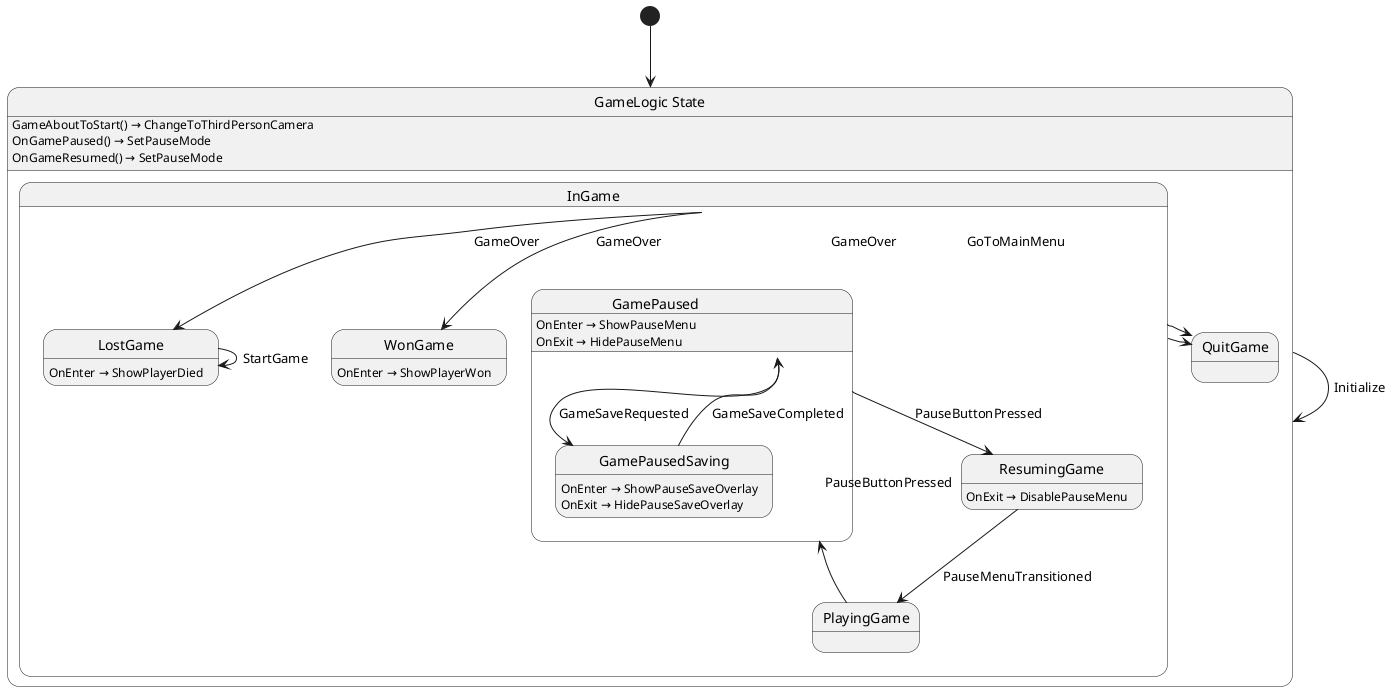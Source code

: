 @startuml GameLogic
state "GameLogic State" as GameDemo_GameLogic_State {
  state "InGame" as GameDemo_GameLogic_State_InGame {
    state "GamePaused" as GameDemo_GameLogic_State_GamePaused {
      state "GamePausedSaving" as GameDemo_GameLogic_State_GamePausedSaving {
        GameDemo_GameLogic_State_GamePausedSaving : OnEnter → ShowPauseSaveOverlay
        GameDemo_GameLogic_State_GamePausedSaving : OnExit → HidePauseSaveOverlay
      }
      GameDemo_GameLogic_State_GamePaused : OnEnter → ShowPauseMenu
      GameDemo_GameLogic_State_GamePaused : OnExit → HidePauseMenu
    }
    state "LostGame" as GameDemo_GameLogic_State_LostGame {
      GameDemo_GameLogic_State_LostGame : OnEnter → ShowPlayerDied
    }
    state "PlayingGame" as GameDemo_GameLogic_State_PlayingGame
    state "ResumingGame" as GameDemo_GameLogic_State_ResumingGame {
      GameDemo_GameLogic_State_ResumingGame : OnExit → DisablePauseMenu
    }
    state "WonGame" as GameDemo_GameLogic_State_WonGame {
      GameDemo_GameLogic_State_WonGame : OnEnter → ShowPlayerWon
    }
  }
  state "QuitGame" as GameDemo_GameLogic_State_QuitGame
  GameDemo_GameLogic_State : GameAboutToStart() → ChangeToThirdPersonCamera
  GameDemo_GameLogic_State : OnGamePaused() → SetPauseMode
  GameDemo_GameLogic_State : OnGameResumed() → SetPauseMode
}

GameDemo_GameLogic_State --> GameDemo_GameLogic_State : Initialize
GameDemo_GameLogic_State_GamePaused --> GameDemo_GameLogic_State_GamePausedSaving : GameSaveRequested
GameDemo_GameLogic_State_GamePaused --> GameDemo_GameLogic_State_ResumingGame : PauseButtonPressed
GameDemo_GameLogic_State_GamePausedSaving --> GameDemo_GameLogic_State_GamePaused : GameSaveCompleted
GameDemo_GameLogic_State_InGame --> GameDemo_GameLogic_State_LostGame : GameOver
GameDemo_GameLogic_State_InGame --> GameDemo_GameLogic_State_QuitGame : GameOver
GameDemo_GameLogic_State_InGame --> GameDemo_GameLogic_State_QuitGame : GoToMainMenu
GameDemo_GameLogic_State_InGame --> GameDemo_GameLogic_State_WonGame : GameOver
GameDemo_GameLogic_State_LostGame --> GameDemo_GameLogic_State_LostGame : StartGame
GameDemo_GameLogic_State_PlayingGame --> GameDemo_GameLogic_State_GamePaused : PauseButtonPressed
GameDemo_GameLogic_State_ResumingGame --> GameDemo_GameLogic_State_PlayingGame : PauseMenuTransitioned

[*] --> GameDemo_GameLogic_State
@enduml